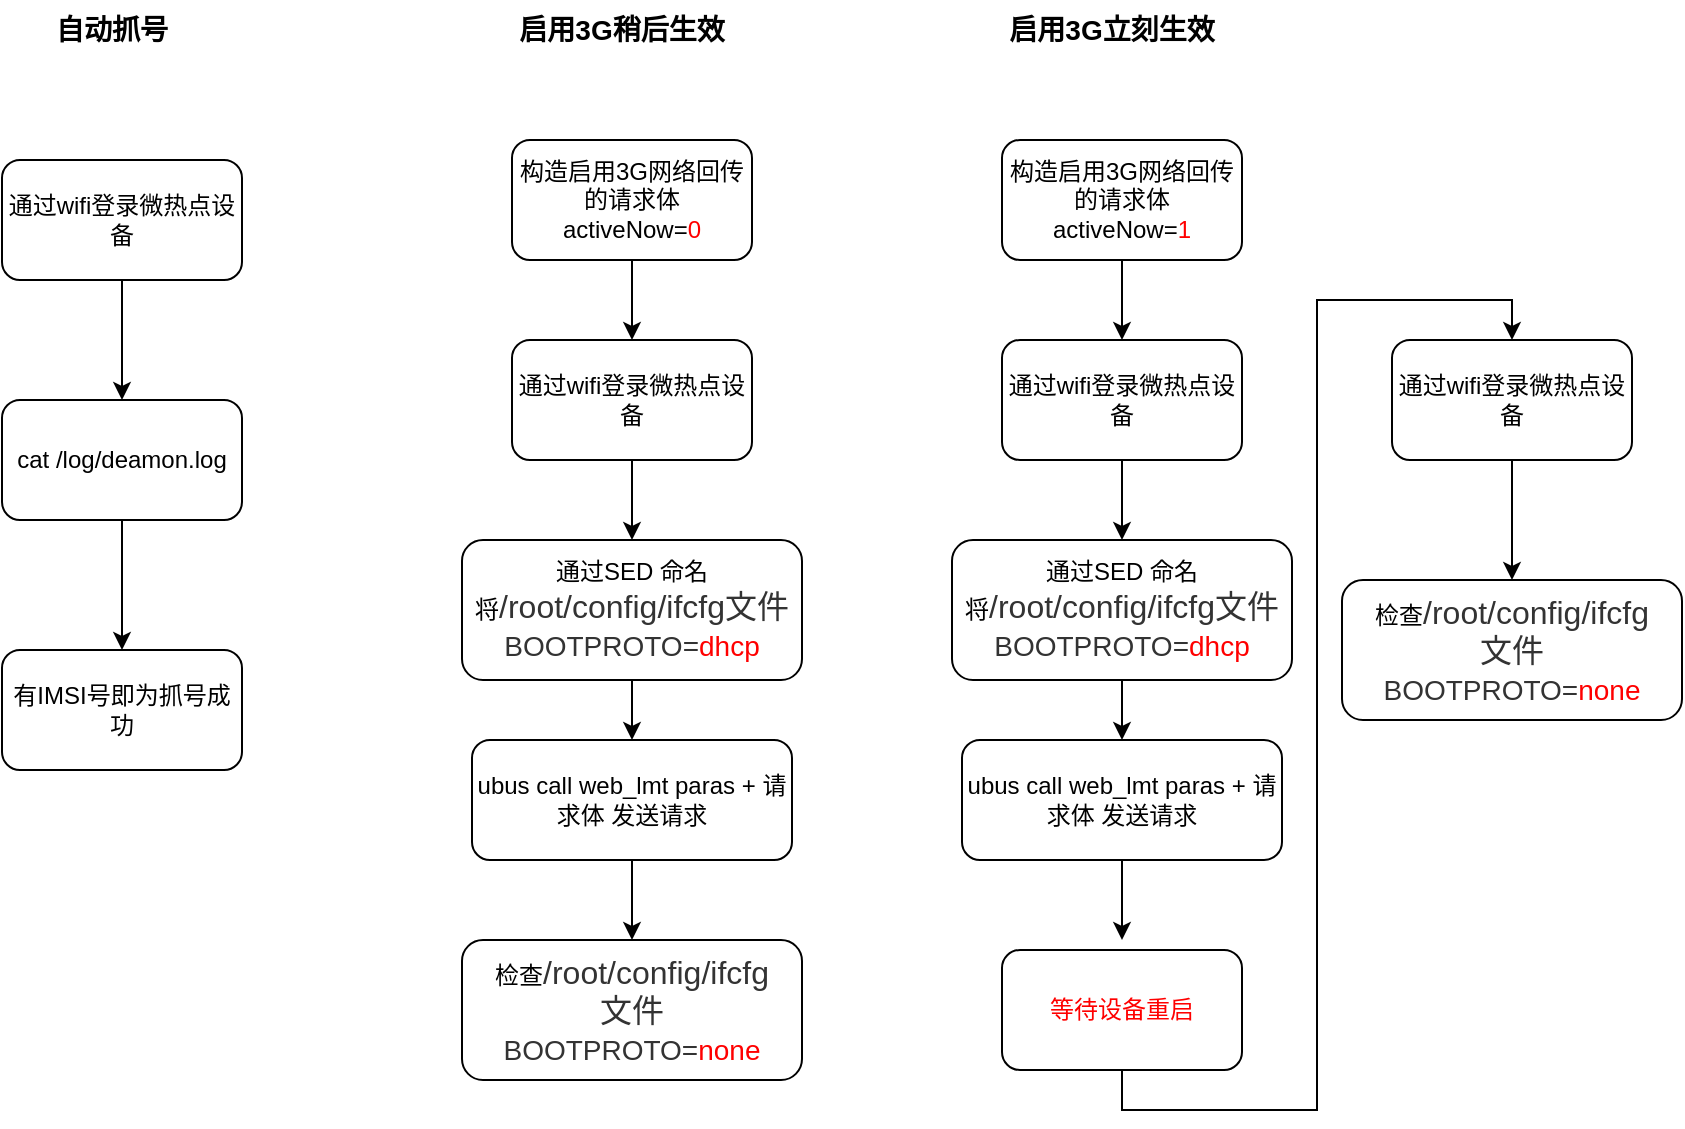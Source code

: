 <mxfile version="12.1.3" type="github" pages="1">
  <diagram id="sr-xtuglzYKvn7P5C12l" name="Page-1">
    <mxGraphModel dx="1360" dy="802" grid="1" gridSize="10" guides="1" tooltips="1" connect="1" arrows="1" fold="1" page="1" pageScale="1" pageWidth="3300" pageHeight="4681" math="0" shadow="0">
      <root>
        <mxCell id="0"/>
        <mxCell id="1" parent="0"/>
        <mxCell id="qOUfE-cgyTDD1zatt1wV-4" style="edgeStyle=orthogonalEdgeStyle;rounded=0;orthogonalLoop=1;jettySize=auto;html=1;exitX=0.5;exitY=1;exitDx=0;exitDy=0;entryX=0.5;entryY=0;entryDx=0;entryDy=0;" edge="1" parent="1" source="qOUfE-cgyTDD1zatt1wV-1" target="qOUfE-cgyTDD1zatt1wV-2">
          <mxGeometry relative="1" as="geometry"/>
        </mxCell>
        <mxCell id="qOUfE-cgyTDD1zatt1wV-1" value="构造启用3G网络回传的请求体&lt;br&gt;activeNow=&lt;font color=&quot;#ff0000&quot;&gt;0&lt;/font&gt;" style="rounded=1;whiteSpace=wrap;html=1;" vertex="1" parent="1">
          <mxGeometry x="505" y="180" width="120" height="60" as="geometry"/>
        </mxCell>
        <mxCell id="qOUfE-cgyTDD1zatt1wV-6" style="edgeStyle=orthogonalEdgeStyle;rounded=0;orthogonalLoop=1;jettySize=auto;html=1;exitX=0.5;exitY=1;exitDx=0;exitDy=0;entryX=0.5;entryY=0;entryDx=0;entryDy=0;" edge="1" parent="1" source="qOUfE-cgyTDD1zatt1wV-2" target="qOUfE-cgyTDD1zatt1wV-3">
          <mxGeometry relative="1" as="geometry"/>
        </mxCell>
        <mxCell id="qOUfE-cgyTDD1zatt1wV-2" value="通过wifi登录微热点设备" style="rounded=1;whiteSpace=wrap;html=1;" vertex="1" parent="1">
          <mxGeometry x="505" y="280" width="120" height="60" as="geometry"/>
        </mxCell>
        <mxCell id="qOUfE-cgyTDD1zatt1wV-10" style="edgeStyle=orthogonalEdgeStyle;rounded=0;orthogonalLoop=1;jettySize=auto;html=1;exitX=0.5;exitY=1;exitDx=0;exitDy=0;entryX=0.5;entryY=0;entryDx=0;entryDy=0;" edge="1" parent="1" source="qOUfE-cgyTDD1zatt1wV-3" target="qOUfE-cgyTDD1zatt1wV-7">
          <mxGeometry relative="1" as="geometry"/>
        </mxCell>
        <mxCell id="qOUfE-cgyTDD1zatt1wV-3" value="通过SED&amp;nbsp;命名将&lt;span lang=&quot;EN-US&quot; style=&quot;font-size: 12pt&quot;&gt;&lt;font color=&quot;#333333&quot;&gt;/root/config/ifcfg文件&lt;/font&gt;&lt;br&gt;&lt;span lang=&quot;EN-US&quot; style=&quot;font-size: 10.5pt&quot;&gt;&lt;font color=&quot;#333333&quot;&gt;BOOTPROTO=&lt;/font&gt;&lt;font color=&quot;#ff0000&quot;&gt;dhcp&lt;/font&gt;&lt;/span&gt;&lt;br&gt;&lt;/span&gt;" style="rounded=1;whiteSpace=wrap;html=1;" vertex="1" parent="1">
          <mxGeometry x="480" y="380" width="170" height="70" as="geometry"/>
        </mxCell>
        <mxCell id="qOUfE-cgyTDD1zatt1wV-12" style="edgeStyle=orthogonalEdgeStyle;rounded=0;orthogonalLoop=1;jettySize=auto;html=1;exitX=0.5;exitY=1;exitDx=0;exitDy=0;entryX=0.5;entryY=0;entryDx=0;entryDy=0;" edge="1" parent="1" source="qOUfE-cgyTDD1zatt1wV-7" target="qOUfE-cgyTDD1zatt1wV-11">
          <mxGeometry relative="1" as="geometry"/>
        </mxCell>
        <mxCell id="qOUfE-cgyTDD1zatt1wV-7" value="ubus call web_lmt paras +&amp;nbsp;请求体&amp;nbsp;发送请求" style="rounded=1;whiteSpace=wrap;html=1;" vertex="1" parent="1">
          <mxGeometry x="485" y="480" width="160" height="60" as="geometry"/>
        </mxCell>
        <mxCell id="qOUfE-cgyTDD1zatt1wV-11" value="检查&lt;span lang=&quot;EN-US&quot; style=&quot;font-size: 12pt&quot;&gt;&lt;font color=&quot;#333333&quot;&gt;/root/config/ifcfg&lt;br&gt;文件&lt;/font&gt;&lt;br&gt;&lt;span lang=&quot;EN-US&quot; style=&quot;font-size: 10.5pt&quot;&gt;&lt;font color=&quot;#333333&quot;&gt;BOOTPROTO=&lt;/font&gt;&lt;font color=&quot;#ff0000&quot;&gt;none&lt;/font&gt;&lt;/span&gt;&lt;br&gt;&lt;/span&gt;" style="rounded=1;whiteSpace=wrap;html=1;" vertex="1" parent="1">
          <mxGeometry x="480" y="580" width="170" height="70" as="geometry"/>
        </mxCell>
        <mxCell id="qOUfE-cgyTDD1zatt1wV-13" value="&lt;font style=&quot;font-size: 14px&quot;&gt;&lt;b&gt;启用3G稍后生效&lt;/b&gt;&lt;/font&gt;" style="text;html=1;strokeColor=none;fillColor=none;align=center;verticalAlign=middle;whiteSpace=wrap;rounded=0;" vertex="1" parent="1">
          <mxGeometry x="505" y="110" width="110" height="30" as="geometry"/>
        </mxCell>
        <mxCell id="qOUfE-cgyTDD1zatt1wV-25" style="edgeStyle=orthogonalEdgeStyle;rounded=0;orthogonalLoop=1;jettySize=auto;html=1;exitX=0.5;exitY=1;exitDx=0;exitDy=0;entryX=0.5;entryY=0;entryDx=0;entryDy=0;" edge="1" parent="1" source="qOUfE-cgyTDD1zatt1wV-26" target="qOUfE-cgyTDD1zatt1wV-28">
          <mxGeometry relative="1" as="geometry"/>
        </mxCell>
        <mxCell id="qOUfE-cgyTDD1zatt1wV-26" value="构造启用3G网络回传的请求体&lt;br&gt;activeNow=&lt;font color=&quot;#ff0000&quot;&gt;1&lt;/font&gt;" style="rounded=1;whiteSpace=wrap;html=1;" vertex="1" parent="1">
          <mxGeometry x="750" y="180" width="120" height="60" as="geometry"/>
        </mxCell>
        <mxCell id="qOUfE-cgyTDD1zatt1wV-27" style="edgeStyle=orthogonalEdgeStyle;rounded=0;orthogonalLoop=1;jettySize=auto;html=1;exitX=0.5;exitY=1;exitDx=0;exitDy=0;entryX=0.5;entryY=0;entryDx=0;entryDy=0;" edge="1" parent="1" source="qOUfE-cgyTDD1zatt1wV-28" target="qOUfE-cgyTDD1zatt1wV-30">
          <mxGeometry relative="1" as="geometry"/>
        </mxCell>
        <mxCell id="qOUfE-cgyTDD1zatt1wV-28" value="通过wifi登录微热点设备" style="rounded=1;whiteSpace=wrap;html=1;" vertex="1" parent="1">
          <mxGeometry x="750" y="280" width="120" height="60" as="geometry"/>
        </mxCell>
        <mxCell id="qOUfE-cgyTDD1zatt1wV-29" style="edgeStyle=orthogonalEdgeStyle;rounded=0;orthogonalLoop=1;jettySize=auto;html=1;exitX=0.5;exitY=1;exitDx=0;exitDy=0;entryX=0.5;entryY=0;entryDx=0;entryDy=0;" edge="1" parent="1" source="qOUfE-cgyTDD1zatt1wV-30" target="qOUfE-cgyTDD1zatt1wV-32">
          <mxGeometry relative="1" as="geometry"/>
        </mxCell>
        <mxCell id="qOUfE-cgyTDD1zatt1wV-30" value="通过SED&amp;nbsp;命名将&lt;span lang=&quot;EN-US&quot; style=&quot;font-size: 12pt&quot;&gt;&lt;font color=&quot;#333333&quot;&gt;/root/config/ifcfg文件&lt;/font&gt;&lt;br&gt;&lt;span lang=&quot;EN-US&quot; style=&quot;font-size: 10.5pt&quot;&gt;&lt;font color=&quot;#333333&quot;&gt;BOOTPROTO=&lt;/font&gt;&lt;font color=&quot;#ff0000&quot;&gt;dhcp&lt;/font&gt;&lt;/span&gt;&lt;br&gt;&lt;/span&gt;" style="rounded=1;whiteSpace=wrap;html=1;" vertex="1" parent="1">
          <mxGeometry x="725" y="380" width="170" height="70" as="geometry"/>
        </mxCell>
        <mxCell id="qOUfE-cgyTDD1zatt1wV-31" style="edgeStyle=orthogonalEdgeStyle;rounded=0;orthogonalLoop=1;jettySize=auto;html=1;exitX=0.5;exitY=1;exitDx=0;exitDy=0;entryX=0.5;entryY=0;entryDx=0;entryDy=0;" edge="1" parent="1" source="qOUfE-cgyTDD1zatt1wV-32">
          <mxGeometry relative="1" as="geometry">
            <mxPoint x="810" y="580" as="targetPoint"/>
          </mxGeometry>
        </mxCell>
        <mxCell id="qOUfE-cgyTDD1zatt1wV-32" value="ubus call web_lmt paras +&amp;nbsp;请求体&amp;nbsp;发送请求" style="rounded=1;whiteSpace=wrap;html=1;" vertex="1" parent="1">
          <mxGeometry x="730" y="480" width="160" height="60" as="geometry"/>
        </mxCell>
        <mxCell id="qOUfE-cgyTDD1zatt1wV-34" value="&lt;font style=&quot;font-size: 14px&quot;&gt;&lt;b&gt;启用3G立刻生效&lt;/b&gt;&lt;/font&gt;" style="text;html=1;strokeColor=none;fillColor=none;align=center;verticalAlign=middle;whiteSpace=wrap;rounded=0;" vertex="1" parent="1">
          <mxGeometry x="750" y="110" width="110" height="30" as="geometry"/>
        </mxCell>
        <mxCell id="qOUfE-cgyTDD1zatt1wV-37" style="edgeStyle=orthogonalEdgeStyle;rounded=0;orthogonalLoop=1;jettySize=auto;html=1;exitX=0.5;exitY=1;exitDx=0;exitDy=0;entryX=0.5;entryY=0;entryDx=0;entryDy=0;" edge="1" parent="1" source="qOUfE-cgyTDD1zatt1wV-35" target="qOUfE-cgyTDD1zatt1wV-36">
          <mxGeometry relative="1" as="geometry"/>
        </mxCell>
        <mxCell id="qOUfE-cgyTDD1zatt1wV-35" value="&lt;font color=&quot;#ff0000&quot;&gt;等待设备重启&lt;/font&gt;" style="rounded=1;whiteSpace=wrap;html=1;" vertex="1" parent="1">
          <mxGeometry x="750" y="585" width="120" height="60" as="geometry"/>
        </mxCell>
        <mxCell id="qOUfE-cgyTDD1zatt1wV-39" style="edgeStyle=orthogonalEdgeStyle;rounded=0;orthogonalLoop=1;jettySize=auto;html=1;exitX=0.5;exitY=1;exitDx=0;exitDy=0;entryX=0.5;entryY=0;entryDx=0;entryDy=0;" edge="1" parent="1" source="qOUfE-cgyTDD1zatt1wV-36" target="qOUfE-cgyTDD1zatt1wV-38">
          <mxGeometry relative="1" as="geometry"/>
        </mxCell>
        <mxCell id="qOUfE-cgyTDD1zatt1wV-36" value="通过wifi登录微热点设备" style="rounded=1;whiteSpace=wrap;html=1;" vertex="1" parent="1">
          <mxGeometry x="945" y="280" width="120" height="60" as="geometry"/>
        </mxCell>
        <mxCell id="qOUfE-cgyTDD1zatt1wV-38" value="检查&lt;span lang=&quot;EN-US&quot; style=&quot;font-size: 12pt&quot;&gt;&lt;font color=&quot;#333333&quot;&gt;/root/config/ifcfg&lt;br&gt;文件&lt;/font&gt;&lt;br&gt;&lt;span lang=&quot;EN-US&quot; style=&quot;font-size: 10.5pt&quot;&gt;&lt;font color=&quot;#333333&quot;&gt;BOOTPROTO=&lt;/font&gt;&lt;font color=&quot;#ff0000&quot;&gt;none&lt;/font&gt;&lt;/span&gt;&lt;br&gt;&lt;/span&gt;" style="rounded=1;whiteSpace=wrap;html=1;" vertex="1" parent="1">
          <mxGeometry x="920" y="400" width="170" height="70" as="geometry"/>
        </mxCell>
        <mxCell id="qOUfE-cgyTDD1zatt1wV-40" value="&lt;span style=&quot;font-size: 14px&quot;&gt;&lt;b&gt;自动抓号&lt;/b&gt;&lt;/span&gt;" style="text;html=1;strokeColor=none;fillColor=none;align=center;verticalAlign=middle;whiteSpace=wrap;rounded=0;" vertex="1" parent="1">
          <mxGeometry x="250" y="110" width="110" height="30" as="geometry"/>
        </mxCell>
        <mxCell id="qOUfE-cgyTDD1zatt1wV-43" style="edgeStyle=orthogonalEdgeStyle;rounded=0;orthogonalLoop=1;jettySize=auto;html=1;exitX=0.5;exitY=1;exitDx=0;exitDy=0;entryX=0.5;entryY=0;entryDx=0;entryDy=0;" edge="1" parent="1" source="qOUfE-cgyTDD1zatt1wV-41" target="qOUfE-cgyTDD1zatt1wV-42">
          <mxGeometry relative="1" as="geometry"/>
        </mxCell>
        <mxCell id="qOUfE-cgyTDD1zatt1wV-41" value="通过wifi登录微热点设备" style="rounded=1;whiteSpace=wrap;html=1;" vertex="1" parent="1">
          <mxGeometry x="250" y="190" width="120" height="60" as="geometry"/>
        </mxCell>
        <mxCell id="qOUfE-cgyTDD1zatt1wV-45" style="edgeStyle=orthogonalEdgeStyle;rounded=0;orthogonalLoop=1;jettySize=auto;html=1;exitX=0.5;exitY=1;exitDx=0;exitDy=0;entryX=0.5;entryY=0;entryDx=0;entryDy=0;" edge="1" parent="1" source="qOUfE-cgyTDD1zatt1wV-42" target="qOUfE-cgyTDD1zatt1wV-44">
          <mxGeometry relative="1" as="geometry"/>
        </mxCell>
        <mxCell id="qOUfE-cgyTDD1zatt1wV-42" value="cat /log/deamon.log" style="rounded=1;whiteSpace=wrap;html=1;" vertex="1" parent="1">
          <mxGeometry x="250" y="310" width="120" height="60" as="geometry"/>
        </mxCell>
        <mxCell id="qOUfE-cgyTDD1zatt1wV-44" value="有IMSI号即为抓号成功" style="rounded=1;whiteSpace=wrap;html=1;" vertex="1" parent="1">
          <mxGeometry x="250" y="435" width="120" height="60" as="geometry"/>
        </mxCell>
      </root>
    </mxGraphModel>
  </diagram>
</mxfile>

